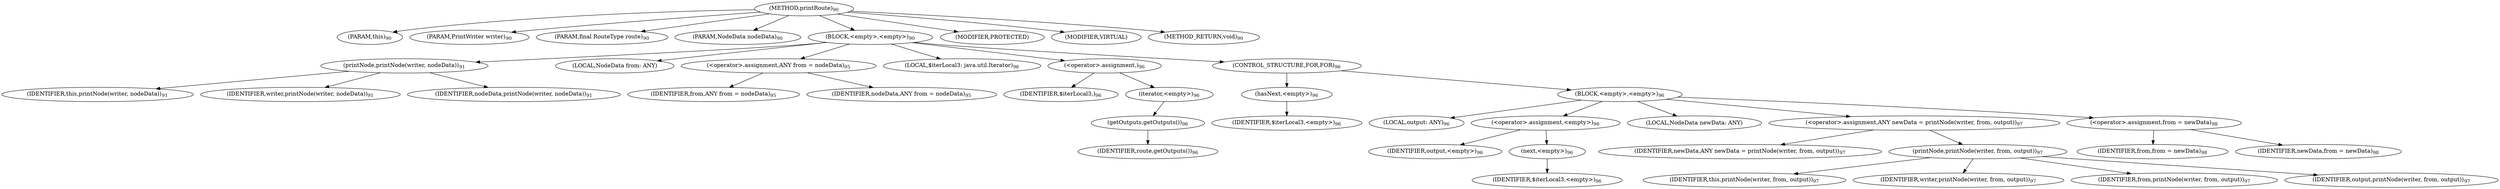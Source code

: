 digraph "printRoute" {  
"270" [label = <(METHOD,printRoute)<SUB>90</SUB>> ]
"15" [label = <(PARAM,this)<SUB>90</SUB>> ]
"271" [label = <(PARAM,PrintWriter writer)<SUB>90</SUB>> ]
"272" [label = <(PARAM,final RouteType route)<SUB>90</SUB>> ]
"273" [label = <(PARAM,NodeData nodeData)<SUB>90</SUB>> ]
"274" [label = <(BLOCK,&lt;empty&gt;,&lt;empty&gt;)<SUB>90</SUB>> ]
"275" [label = <(printNode,printNode(writer, nodeData))<SUB>91</SUB>> ]
"14" [label = <(IDENTIFIER,this,printNode(writer, nodeData))<SUB>91</SUB>> ]
"276" [label = <(IDENTIFIER,writer,printNode(writer, nodeData))<SUB>91</SUB>> ]
"277" [label = <(IDENTIFIER,nodeData,printNode(writer, nodeData))<SUB>91</SUB>> ]
"278" [label = <(LOCAL,NodeData from: ANY)> ]
"279" [label = <(&lt;operator&gt;.assignment,ANY from = nodeData)<SUB>95</SUB>> ]
"280" [label = <(IDENTIFIER,from,ANY from = nodeData)<SUB>95</SUB>> ]
"281" [label = <(IDENTIFIER,nodeData,ANY from = nodeData)<SUB>95</SUB>> ]
"282" [label = <(LOCAL,$iterLocal3: java.util.Iterator)<SUB>96</SUB>> ]
"283" [label = <(&lt;operator&gt;.assignment,)<SUB>96</SUB>> ]
"284" [label = <(IDENTIFIER,$iterLocal3,)<SUB>96</SUB>> ]
"285" [label = <(iterator,&lt;empty&gt;)<SUB>96</SUB>> ]
"286" [label = <(getOutputs,getOutputs())<SUB>96</SUB>> ]
"287" [label = <(IDENTIFIER,route,getOutputs())<SUB>96</SUB>> ]
"288" [label = <(CONTROL_STRUCTURE,FOR,FOR)<SUB>96</SUB>> ]
"289" [label = <(hasNext,&lt;empty&gt;)<SUB>96</SUB>> ]
"290" [label = <(IDENTIFIER,$iterLocal3,&lt;empty&gt;)<SUB>96</SUB>> ]
"291" [label = <(BLOCK,&lt;empty&gt;,&lt;empty&gt;)<SUB>96</SUB>> ]
"292" [label = <(LOCAL,output: ANY)<SUB>96</SUB>> ]
"293" [label = <(&lt;operator&gt;.assignment,&lt;empty&gt;)<SUB>96</SUB>> ]
"294" [label = <(IDENTIFIER,output,&lt;empty&gt;)<SUB>96</SUB>> ]
"295" [label = <(next,&lt;empty&gt;)<SUB>96</SUB>> ]
"296" [label = <(IDENTIFIER,$iterLocal3,&lt;empty&gt;)<SUB>96</SUB>> ]
"297" [label = <(LOCAL,NodeData newData: ANY)> ]
"298" [label = <(&lt;operator&gt;.assignment,ANY newData = printNode(writer, from, output))<SUB>97</SUB>> ]
"299" [label = <(IDENTIFIER,newData,ANY newData = printNode(writer, from, output))<SUB>97</SUB>> ]
"300" [label = <(printNode,printNode(writer, from, output))<SUB>97</SUB>> ]
"16" [label = <(IDENTIFIER,this,printNode(writer, from, output))<SUB>97</SUB>> ]
"301" [label = <(IDENTIFIER,writer,printNode(writer, from, output))<SUB>97</SUB>> ]
"302" [label = <(IDENTIFIER,from,printNode(writer, from, output))<SUB>97</SUB>> ]
"303" [label = <(IDENTIFIER,output,printNode(writer, from, output))<SUB>97</SUB>> ]
"304" [label = <(&lt;operator&gt;.assignment,from = newData)<SUB>98</SUB>> ]
"305" [label = <(IDENTIFIER,from,from = newData)<SUB>98</SUB>> ]
"306" [label = <(IDENTIFIER,newData,from = newData)<SUB>98</SUB>> ]
"307" [label = <(MODIFIER,PROTECTED)> ]
"308" [label = <(MODIFIER,VIRTUAL)> ]
"309" [label = <(METHOD_RETURN,void)<SUB>90</SUB>> ]
  "270" -> "15" 
  "270" -> "271" 
  "270" -> "272" 
  "270" -> "273" 
  "270" -> "274" 
  "270" -> "307" 
  "270" -> "308" 
  "270" -> "309" 
  "274" -> "275" 
  "274" -> "278" 
  "274" -> "279" 
  "274" -> "282" 
  "274" -> "283" 
  "274" -> "288" 
  "275" -> "14" 
  "275" -> "276" 
  "275" -> "277" 
  "279" -> "280" 
  "279" -> "281" 
  "283" -> "284" 
  "283" -> "285" 
  "285" -> "286" 
  "286" -> "287" 
  "288" -> "289" 
  "288" -> "291" 
  "289" -> "290" 
  "291" -> "292" 
  "291" -> "293" 
  "291" -> "297" 
  "291" -> "298" 
  "291" -> "304" 
  "293" -> "294" 
  "293" -> "295" 
  "295" -> "296" 
  "298" -> "299" 
  "298" -> "300" 
  "300" -> "16" 
  "300" -> "301" 
  "300" -> "302" 
  "300" -> "303" 
  "304" -> "305" 
  "304" -> "306" 
}
